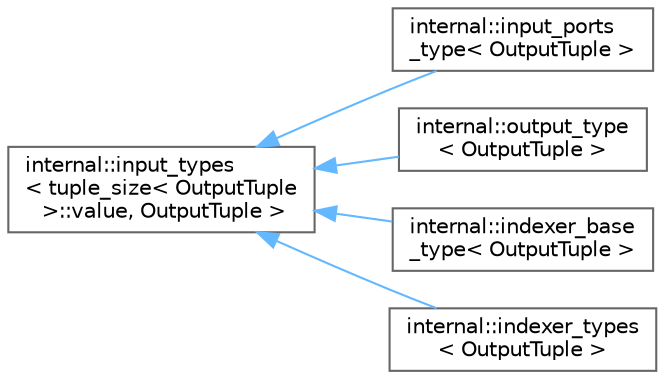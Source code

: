 digraph "类继承关系图"
{
 // LATEX_PDF_SIZE
  bgcolor="transparent";
  edge [fontname=Helvetica,fontsize=10,labelfontname=Helvetica,labelfontsize=10];
  node [fontname=Helvetica,fontsize=10,shape=box,height=0.2,width=0.4];
  rankdir="LR";
  Node0 [id="Node000000",label="internal::input_types\l\< tuple_size\< OutputTuple\l \>::value, OutputTuple \>",height=0.2,width=0.4,color="grey40", fillcolor="white", style="filled",URL="$structinternal_1_1input__types.html",tooltip=" "];
  Node0 -> Node1 [id="edge5152_Node000000_Node000001",dir="back",color="steelblue1",style="solid",tooltip=" "];
  Node1 [id="Node000001",label="internal::input_ports\l_type\< OutputTuple \>",height=0.2,width=0.4,color="grey40", fillcolor="white", style="filled",URL="$structinternal_1_1indexer__types.html",tooltip=" "];
  Node0 -> Node2 [id="edge5153_Node000000_Node000002",dir="back",color="steelblue1",style="solid",tooltip=" "];
  Node2 [id="Node000002",label="internal::output_type\l\< OutputTuple \>",height=0.2,width=0.4,color="grey40", fillcolor="white", style="filled",URL="$structinternal_1_1indexer__types.html",tooltip=" "];
  Node0 -> Node3 [id="edge5154_Node000000_Node000003",dir="back",color="steelblue1",style="solid",tooltip=" "];
  Node3 [id="Node000003",label="internal::indexer_base\l_type\< OutputTuple \>",height=0.2,width=0.4,color="grey40", fillcolor="white", style="filled",URL="$structinternal_1_1indexer__types.html",tooltip=" "];
  Node0 -> Node4 [id="edge5155_Node000000_Node000004",dir="back",color="steelblue1",style="solid",tooltip=" "];
  Node4 [id="Node000004",label="internal::indexer_types\l\< OutputTuple \>",height=0.2,width=0.4,color="grey40", fillcolor="white", style="filled",URL="$structinternal_1_1indexer__types.html",tooltip=" "];
}
